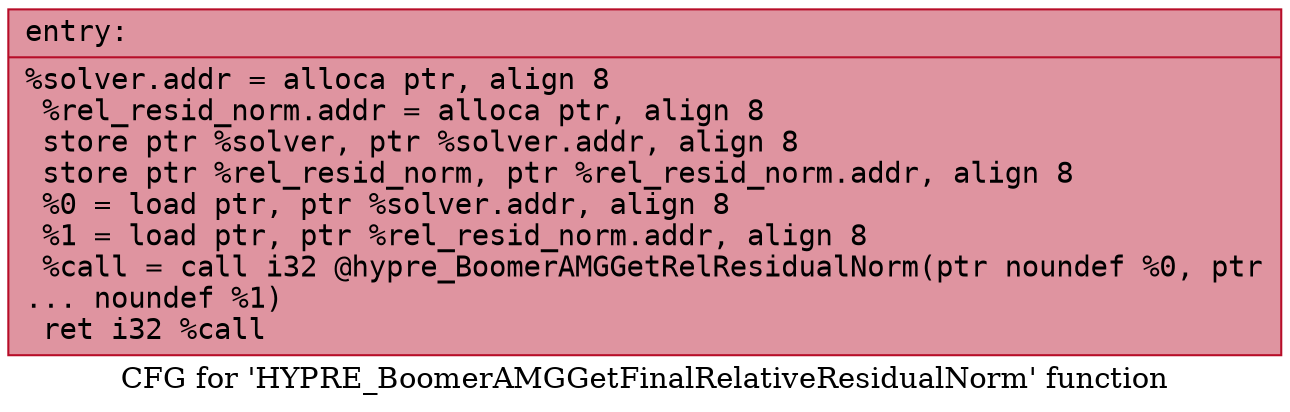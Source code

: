 digraph "CFG for 'HYPRE_BoomerAMGGetFinalRelativeResidualNorm' function" {
	label="CFG for 'HYPRE_BoomerAMGGetFinalRelativeResidualNorm' function";

	Node0x55f5a9a839f0 [shape=record,color="#b70d28ff", style=filled, fillcolor="#b70d2870" fontname="Courier",label="{entry:\l|  %solver.addr = alloca ptr, align 8\l  %rel_resid_norm.addr = alloca ptr, align 8\l  store ptr %solver, ptr %solver.addr, align 8\l  store ptr %rel_resid_norm, ptr %rel_resid_norm.addr, align 8\l  %0 = load ptr, ptr %solver.addr, align 8\l  %1 = load ptr, ptr %rel_resid_norm.addr, align 8\l  %call = call i32 @hypre_BoomerAMGGetRelResidualNorm(ptr noundef %0, ptr\l... noundef %1)\l  ret i32 %call\l}"];
}
